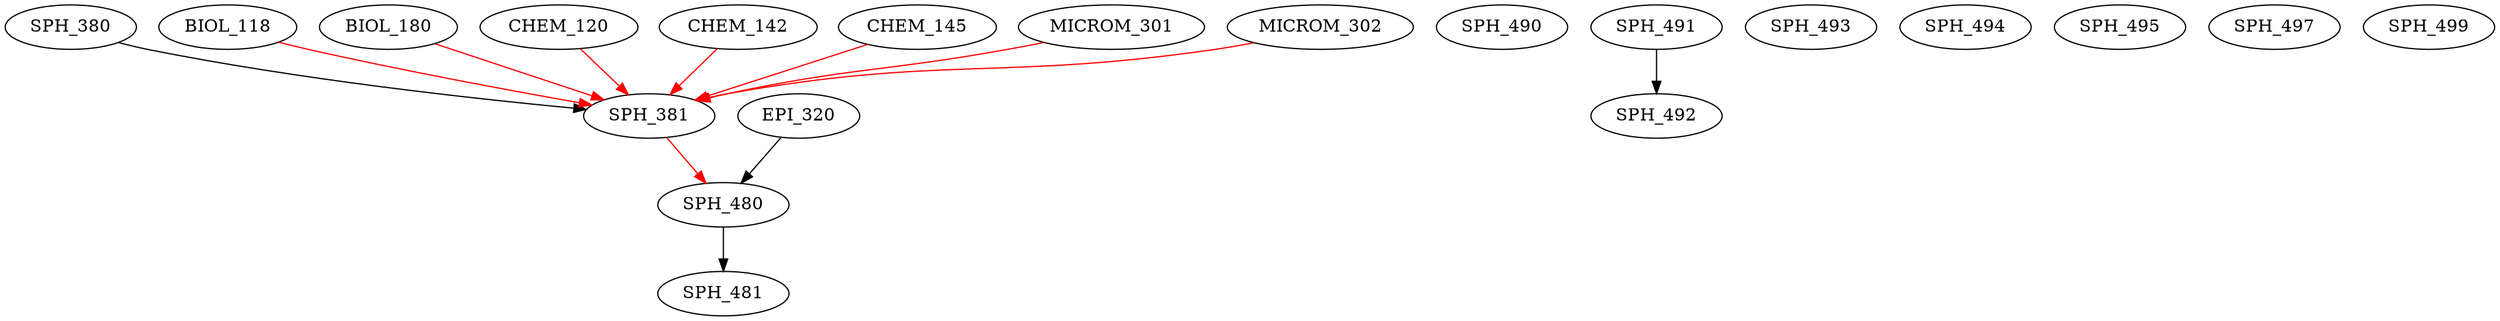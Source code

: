 digraph G {
    SPH_380;
    edge [color=black];
    SPH_380 -> SPH_381;
    edge [color=red];
    BIOL_118 -> SPH_381;
    BIOL_180 -> SPH_381;
    CHEM_120 -> SPH_381;
    CHEM_142 -> SPH_381;
    CHEM_145 -> SPH_381;
    MICROM_301 -> SPH_381;
    MICROM_302 -> SPH_381;
    edge [color=black];
    EPI_320 -> SPH_480;
    edge [color=red];
    SPH_381 -> SPH_480;
    edge [color=black];
    SPH_480 -> SPH_481;
    SPH_490;
    SPH_491;
    edge [color=black];
    SPH_491 -> SPH_492;
    SPH_493;
    SPH_494;
    SPH_495;
    SPH_497;
    SPH_499;
}
